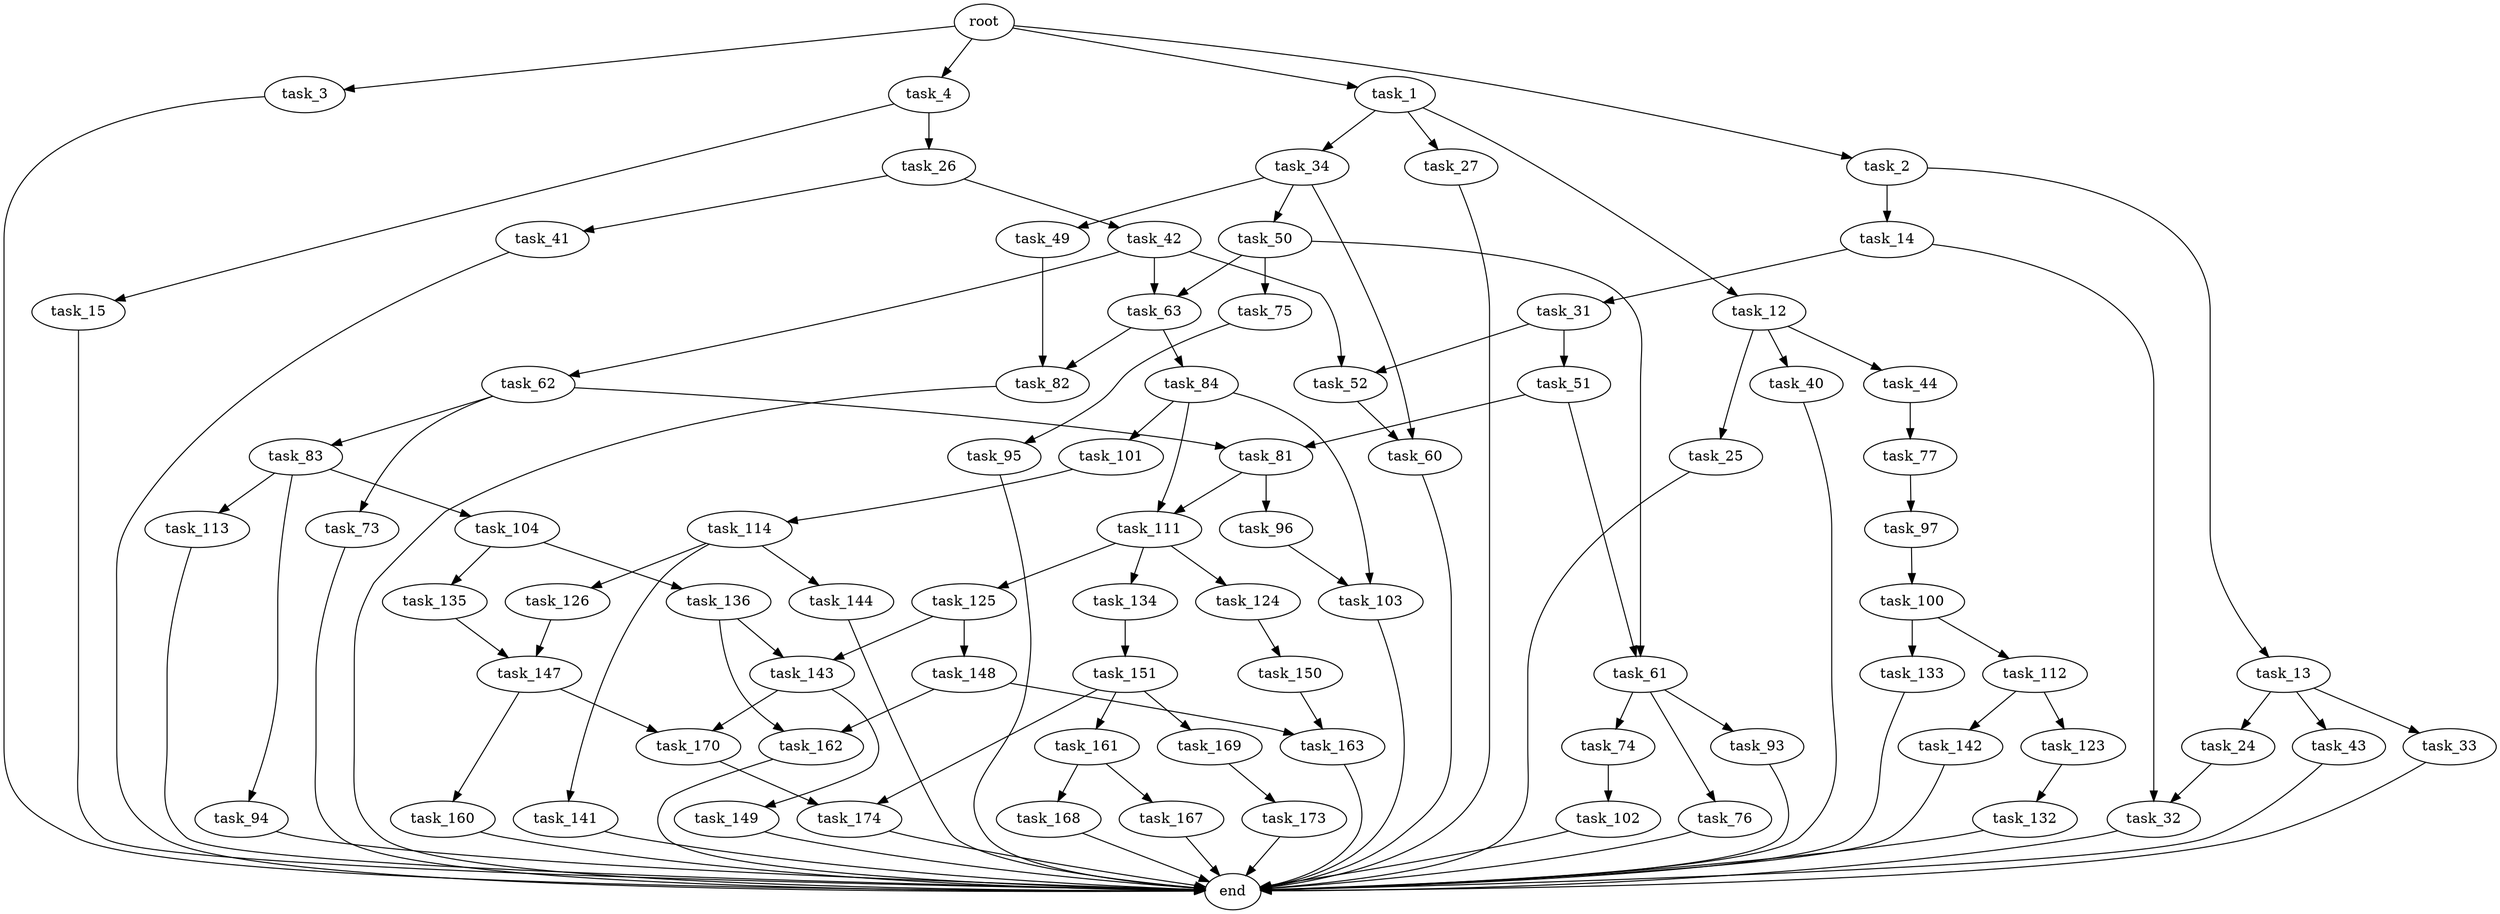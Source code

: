 digraph G {
  root [size="0.000000"];
  task_1 [size="1915379111.000000"];
  task_2 [size="1073741824000.000000"];
  task_3 [size="8589934592.000000"];
  task_4 [size="168640821928.000000"];
  task_12 [size="117849350743.000000"];
  task_13 [size="368293445632.000000"];
  task_14 [size="89970596458.000000"];
  task_15 [size="23039700696.000000"];
  task_24 [size="11793666324.000000"];
  task_25 [size="50014412614.000000"];
  task_26 [size="134217728000.000000"];
  task_27 [size="8589934592.000000"];
  task_31 [size="1073741824000.000000"];
  task_32 [size="5804209281.000000"];
  task_33 [size="744599702556.000000"];
  task_34 [size="1906449117.000000"];
  task_40 [size="782757789696.000000"];
  task_41 [size="6692365688.000000"];
  task_42 [size="14802486948.000000"];
  task_43 [size="33931397836.000000"];
  task_44 [size="1295913213046.000000"];
  task_49 [size="38220418584.000000"];
  task_50 [size="4219471857.000000"];
  task_51 [size="85802991050.000000"];
  task_52 [size="147216992036.000000"];
  task_60 [size="28991029248.000000"];
  task_61 [size="16036810076.000000"];
  task_62 [size="1056032518482.000000"];
  task_63 [size="368293445632.000000"];
  task_73 [size="5052538612.000000"];
  task_74 [size="32934001784.000000"];
  task_75 [size="368293445632.000000"];
  task_76 [size="28991029248.000000"];
  task_77 [size="782757789696.000000"];
  task_81 [size="28991029248.000000"];
  task_82 [size="1220070884246.000000"];
  task_83 [size="23959762726.000000"];
  task_84 [size="1073741824000.000000"];
  task_93 [size="165039979260.000000"];
  task_94 [size="134217728000.000000"];
  task_95 [size="782757789696.000000"];
  task_96 [size="4293353531.000000"];
  task_97 [size="2310547659.000000"];
  task_100 [size="28155583592.000000"];
  task_101 [size="42497327731.000000"];
  task_102 [size="28991029248.000000"];
  task_103 [size="77241963751.000000"];
  task_104 [size="775936089590.000000"];
  task_111 [size="368293445632.000000"];
  task_112 [size="231928233984.000000"];
  task_113 [size="5276113200.000000"];
  task_114 [size="139496587284.000000"];
  task_123 [size="181573411235.000000"];
  task_124 [size="22845088127.000000"];
  task_125 [size="17293651241.000000"];
  task_126 [size="68719476736.000000"];
  task_132 [size="24255759166.000000"];
  task_133 [size="1711276529.000000"];
  task_134 [size="453243397329.000000"];
  task_135 [size="441226718516.000000"];
  task_136 [size="4049676980.000000"];
  task_141 [size="21178392494.000000"];
  task_142 [size="424189168585.000000"];
  task_143 [size="285017108035.000000"];
  task_144 [size="231928233984.000000"];
  task_147 [size="5427050018.000000"];
  task_148 [size="17973109171.000000"];
  task_149 [size="16978233721.000000"];
  task_150 [size="68719476736.000000"];
  task_151 [size="549755813888.000000"];
  task_160 [size="676722813377.000000"];
  task_161 [size="2336550491.000000"];
  task_162 [size="160449927411.000000"];
  task_163 [size="782757789696.000000"];
  task_167 [size="28991029248.000000"];
  task_168 [size="184303021204.000000"];
  task_169 [size="461274693653.000000"];
  task_170 [size="10035044484.000000"];
  task_173 [size="868345577.000000"];
  task_174 [size="549755813888.000000"];
  end [size="0.000000"];

  root -> task_1 [size="1.000000"];
  root -> task_2 [size="1.000000"];
  root -> task_3 [size="1.000000"];
  root -> task_4 [size="1.000000"];
  task_1 -> task_12 [size="33554432.000000"];
  task_1 -> task_27 [size="33554432.000000"];
  task_1 -> task_34 [size="33554432.000000"];
  task_2 -> task_13 [size="838860800.000000"];
  task_2 -> task_14 [size="838860800.000000"];
  task_3 -> end [size="1.000000"];
  task_4 -> task_15 [size="209715200.000000"];
  task_4 -> task_26 [size="209715200.000000"];
  task_12 -> task_25 [size="134217728.000000"];
  task_12 -> task_40 [size="134217728.000000"];
  task_12 -> task_44 [size="134217728.000000"];
  task_13 -> task_24 [size="411041792.000000"];
  task_13 -> task_33 [size="411041792.000000"];
  task_13 -> task_43 [size="411041792.000000"];
  task_14 -> task_31 [size="75497472.000000"];
  task_14 -> task_32 [size="75497472.000000"];
  task_15 -> end [size="1.000000"];
  task_24 -> task_32 [size="411041792.000000"];
  task_25 -> end [size="1.000000"];
  task_26 -> task_41 [size="209715200.000000"];
  task_26 -> task_42 [size="209715200.000000"];
  task_27 -> end [size="1.000000"];
  task_31 -> task_51 [size="838860800.000000"];
  task_31 -> task_52 [size="838860800.000000"];
  task_32 -> end [size="1.000000"];
  task_33 -> end [size="1.000000"];
  task_34 -> task_49 [size="33554432.000000"];
  task_34 -> task_50 [size="33554432.000000"];
  task_34 -> task_60 [size="33554432.000000"];
  task_40 -> end [size="1.000000"];
  task_41 -> end [size="1.000000"];
  task_42 -> task_52 [size="838860800.000000"];
  task_42 -> task_62 [size="838860800.000000"];
  task_42 -> task_63 [size="838860800.000000"];
  task_43 -> end [size="1.000000"];
  task_44 -> task_77 [size="838860800.000000"];
  task_49 -> task_82 [size="75497472.000000"];
  task_50 -> task_61 [size="411041792.000000"];
  task_50 -> task_63 [size="411041792.000000"];
  task_50 -> task_75 [size="411041792.000000"];
  task_51 -> task_61 [size="134217728.000000"];
  task_51 -> task_81 [size="134217728.000000"];
  task_52 -> task_60 [size="209715200.000000"];
  task_60 -> end [size="1.000000"];
  task_61 -> task_74 [size="33554432.000000"];
  task_61 -> task_76 [size="33554432.000000"];
  task_61 -> task_93 [size="33554432.000000"];
  task_62 -> task_73 [size="838860800.000000"];
  task_62 -> task_81 [size="838860800.000000"];
  task_62 -> task_83 [size="838860800.000000"];
  task_63 -> task_82 [size="411041792.000000"];
  task_63 -> task_84 [size="411041792.000000"];
  task_73 -> end [size="1.000000"];
  task_74 -> task_102 [size="536870912.000000"];
  task_75 -> task_95 [size="411041792.000000"];
  task_76 -> end [size="1.000000"];
  task_77 -> task_97 [size="679477248.000000"];
  task_81 -> task_96 [size="75497472.000000"];
  task_81 -> task_111 [size="75497472.000000"];
  task_82 -> end [size="1.000000"];
  task_83 -> task_94 [size="536870912.000000"];
  task_83 -> task_104 [size="536870912.000000"];
  task_83 -> task_113 [size="536870912.000000"];
  task_84 -> task_101 [size="838860800.000000"];
  task_84 -> task_103 [size="838860800.000000"];
  task_84 -> task_111 [size="838860800.000000"];
  task_93 -> end [size="1.000000"];
  task_94 -> end [size="1.000000"];
  task_95 -> end [size="1.000000"];
  task_96 -> task_103 [size="209715200.000000"];
  task_97 -> task_100 [size="75497472.000000"];
  task_100 -> task_112 [size="838860800.000000"];
  task_100 -> task_133 [size="838860800.000000"];
  task_101 -> task_114 [size="33554432.000000"];
  task_102 -> end [size="1.000000"];
  task_103 -> end [size="1.000000"];
  task_104 -> task_135 [size="536870912.000000"];
  task_104 -> task_136 [size="536870912.000000"];
  task_111 -> task_124 [size="411041792.000000"];
  task_111 -> task_125 [size="411041792.000000"];
  task_111 -> task_134 [size="411041792.000000"];
  task_112 -> task_123 [size="301989888.000000"];
  task_112 -> task_142 [size="301989888.000000"];
  task_113 -> end [size="1.000000"];
  task_114 -> task_126 [size="134217728.000000"];
  task_114 -> task_141 [size="134217728.000000"];
  task_114 -> task_144 [size="134217728.000000"];
  task_123 -> task_132 [size="679477248.000000"];
  task_124 -> task_150 [size="411041792.000000"];
  task_125 -> task_143 [size="536870912.000000"];
  task_125 -> task_148 [size="536870912.000000"];
  task_126 -> task_147 [size="134217728.000000"];
  task_132 -> end [size="1.000000"];
  task_133 -> end [size="1.000000"];
  task_134 -> task_151 [size="679477248.000000"];
  task_135 -> task_147 [size="679477248.000000"];
  task_136 -> task_143 [size="75497472.000000"];
  task_136 -> task_162 [size="75497472.000000"];
  task_141 -> end [size="1.000000"];
  task_142 -> end [size="1.000000"];
  task_143 -> task_149 [size="209715200.000000"];
  task_143 -> task_170 [size="209715200.000000"];
  task_144 -> end [size="1.000000"];
  task_147 -> task_160 [size="536870912.000000"];
  task_147 -> task_170 [size="536870912.000000"];
  task_148 -> task_162 [size="301989888.000000"];
  task_148 -> task_163 [size="301989888.000000"];
  task_149 -> end [size="1.000000"];
  task_150 -> task_163 [size="134217728.000000"];
  task_151 -> task_161 [size="536870912.000000"];
  task_151 -> task_169 [size="536870912.000000"];
  task_151 -> task_174 [size="536870912.000000"];
  task_160 -> end [size="1.000000"];
  task_161 -> task_167 [size="209715200.000000"];
  task_161 -> task_168 [size="209715200.000000"];
  task_162 -> end [size="1.000000"];
  task_163 -> end [size="1.000000"];
  task_167 -> end [size="1.000000"];
  task_168 -> end [size="1.000000"];
  task_169 -> task_173 [size="536870912.000000"];
  task_170 -> task_174 [size="411041792.000000"];
  task_173 -> end [size="1.000000"];
  task_174 -> end [size="1.000000"];
}

